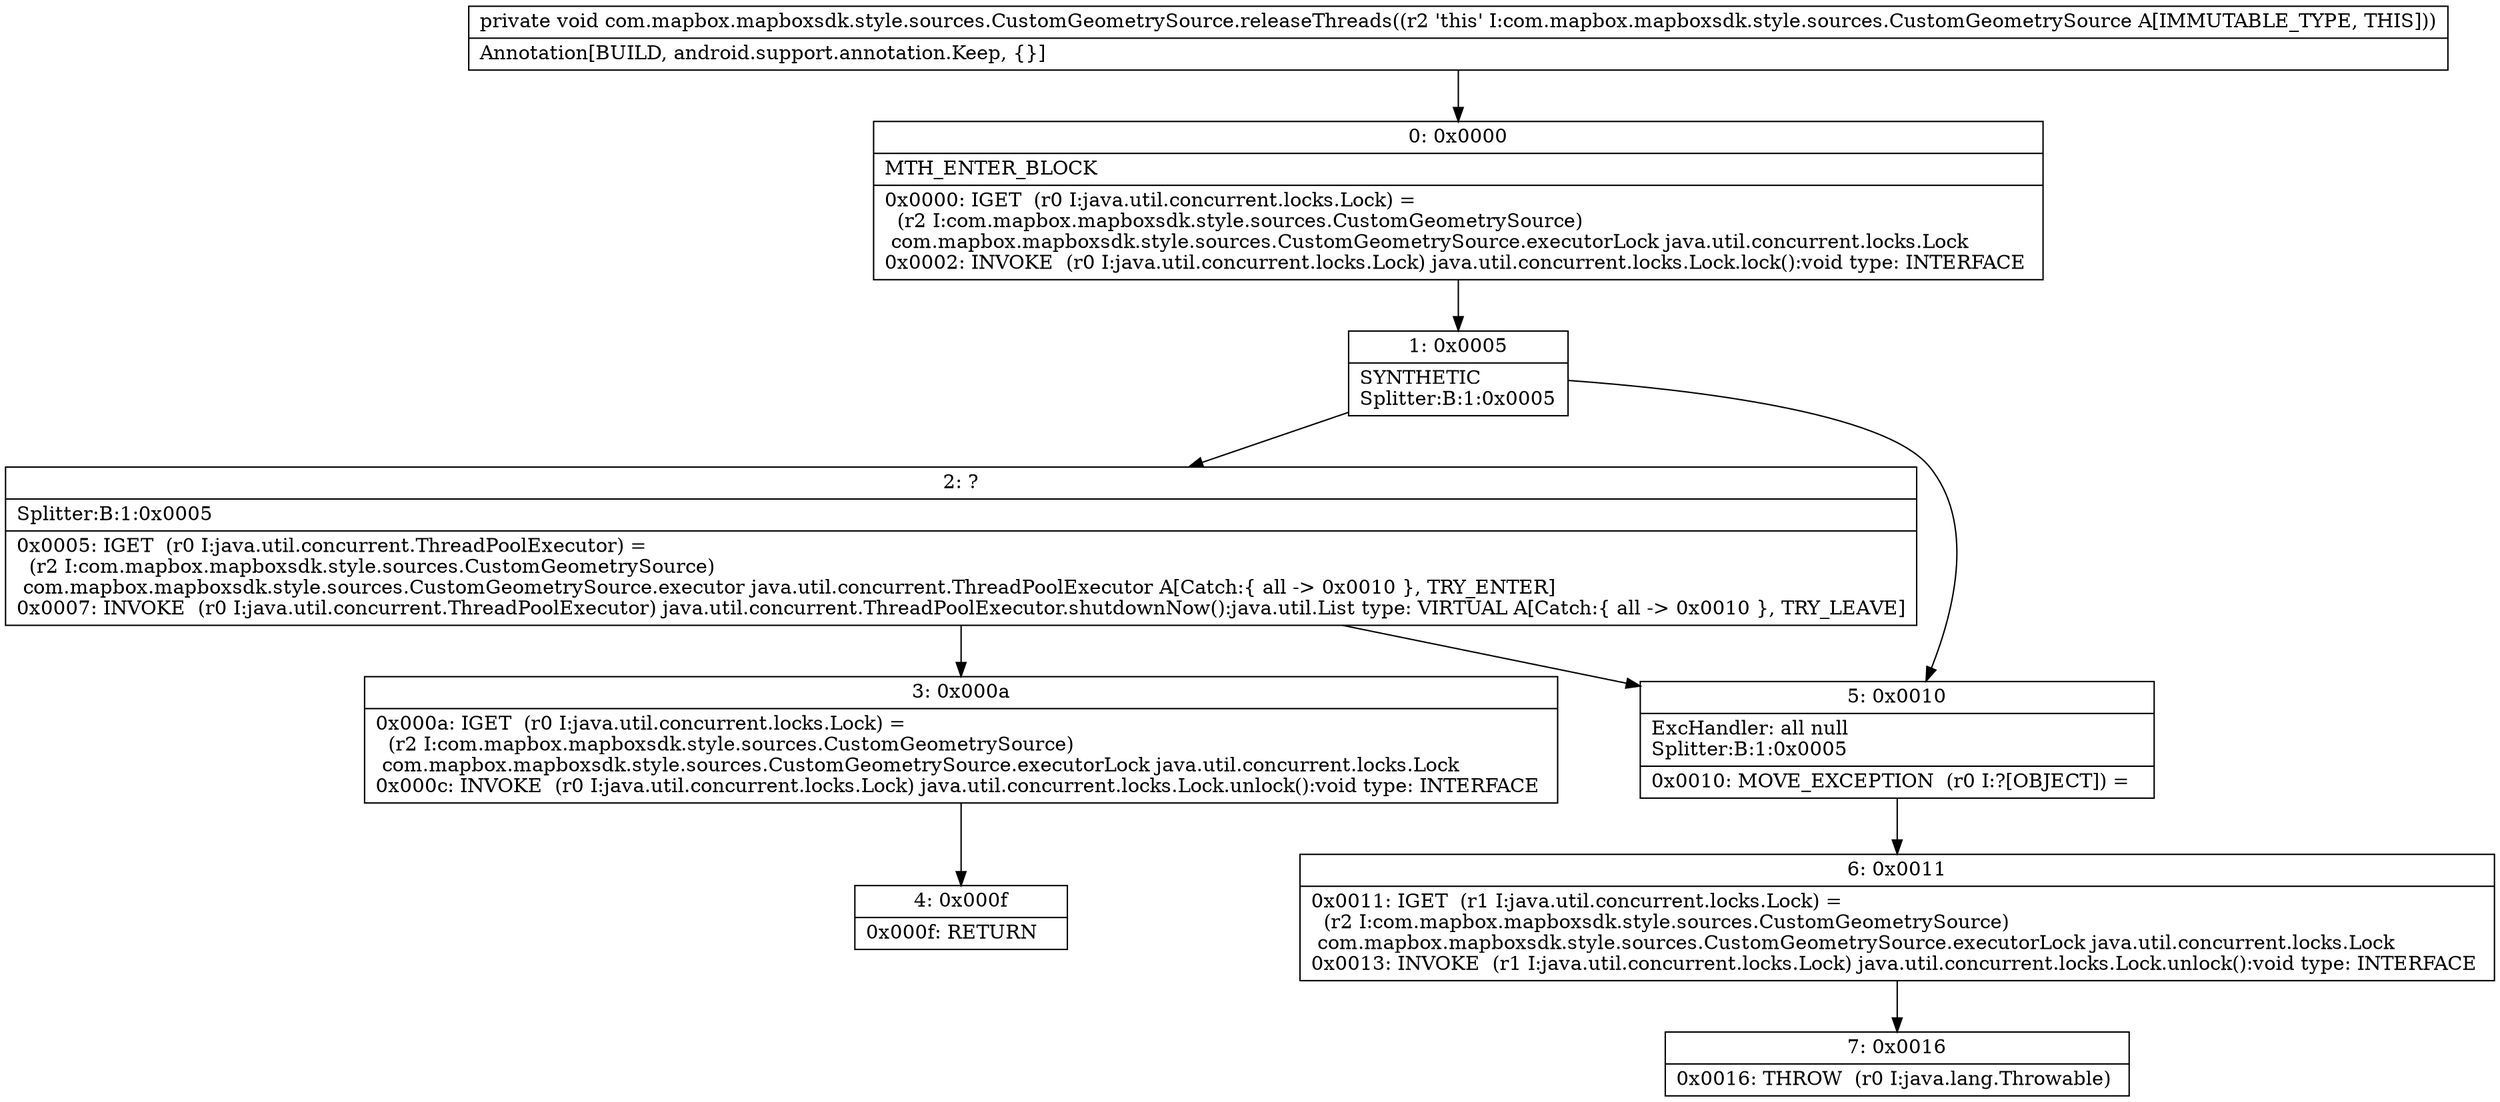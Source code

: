 digraph "CFG forcom.mapbox.mapboxsdk.style.sources.CustomGeometrySource.releaseThreads()V" {
Node_0 [shape=record,label="{0\:\ 0x0000|MTH_ENTER_BLOCK\l|0x0000: IGET  (r0 I:java.util.concurrent.locks.Lock) = \l  (r2 I:com.mapbox.mapboxsdk.style.sources.CustomGeometrySource)\l com.mapbox.mapboxsdk.style.sources.CustomGeometrySource.executorLock java.util.concurrent.locks.Lock \l0x0002: INVOKE  (r0 I:java.util.concurrent.locks.Lock) java.util.concurrent.locks.Lock.lock():void type: INTERFACE \l}"];
Node_1 [shape=record,label="{1\:\ 0x0005|SYNTHETIC\lSplitter:B:1:0x0005\l}"];
Node_2 [shape=record,label="{2\:\ ?|Splitter:B:1:0x0005\l|0x0005: IGET  (r0 I:java.util.concurrent.ThreadPoolExecutor) = \l  (r2 I:com.mapbox.mapboxsdk.style.sources.CustomGeometrySource)\l com.mapbox.mapboxsdk.style.sources.CustomGeometrySource.executor java.util.concurrent.ThreadPoolExecutor A[Catch:\{ all \-\> 0x0010 \}, TRY_ENTER]\l0x0007: INVOKE  (r0 I:java.util.concurrent.ThreadPoolExecutor) java.util.concurrent.ThreadPoolExecutor.shutdownNow():java.util.List type: VIRTUAL A[Catch:\{ all \-\> 0x0010 \}, TRY_LEAVE]\l}"];
Node_3 [shape=record,label="{3\:\ 0x000a|0x000a: IGET  (r0 I:java.util.concurrent.locks.Lock) = \l  (r2 I:com.mapbox.mapboxsdk.style.sources.CustomGeometrySource)\l com.mapbox.mapboxsdk.style.sources.CustomGeometrySource.executorLock java.util.concurrent.locks.Lock \l0x000c: INVOKE  (r0 I:java.util.concurrent.locks.Lock) java.util.concurrent.locks.Lock.unlock():void type: INTERFACE \l}"];
Node_4 [shape=record,label="{4\:\ 0x000f|0x000f: RETURN   \l}"];
Node_5 [shape=record,label="{5\:\ 0x0010|ExcHandler: all null\lSplitter:B:1:0x0005\l|0x0010: MOVE_EXCEPTION  (r0 I:?[OBJECT]) =  \l}"];
Node_6 [shape=record,label="{6\:\ 0x0011|0x0011: IGET  (r1 I:java.util.concurrent.locks.Lock) = \l  (r2 I:com.mapbox.mapboxsdk.style.sources.CustomGeometrySource)\l com.mapbox.mapboxsdk.style.sources.CustomGeometrySource.executorLock java.util.concurrent.locks.Lock \l0x0013: INVOKE  (r1 I:java.util.concurrent.locks.Lock) java.util.concurrent.locks.Lock.unlock():void type: INTERFACE \l}"];
Node_7 [shape=record,label="{7\:\ 0x0016|0x0016: THROW  (r0 I:java.lang.Throwable) \l}"];
MethodNode[shape=record,label="{private void com.mapbox.mapboxsdk.style.sources.CustomGeometrySource.releaseThreads((r2 'this' I:com.mapbox.mapboxsdk.style.sources.CustomGeometrySource A[IMMUTABLE_TYPE, THIS]))  | Annotation[BUILD, android.support.annotation.Keep, \{\}]\l}"];
MethodNode -> Node_0;
Node_0 -> Node_1;
Node_1 -> Node_2;
Node_1 -> Node_5;
Node_2 -> Node_3;
Node_2 -> Node_5;
Node_3 -> Node_4;
Node_5 -> Node_6;
Node_6 -> Node_7;
}

